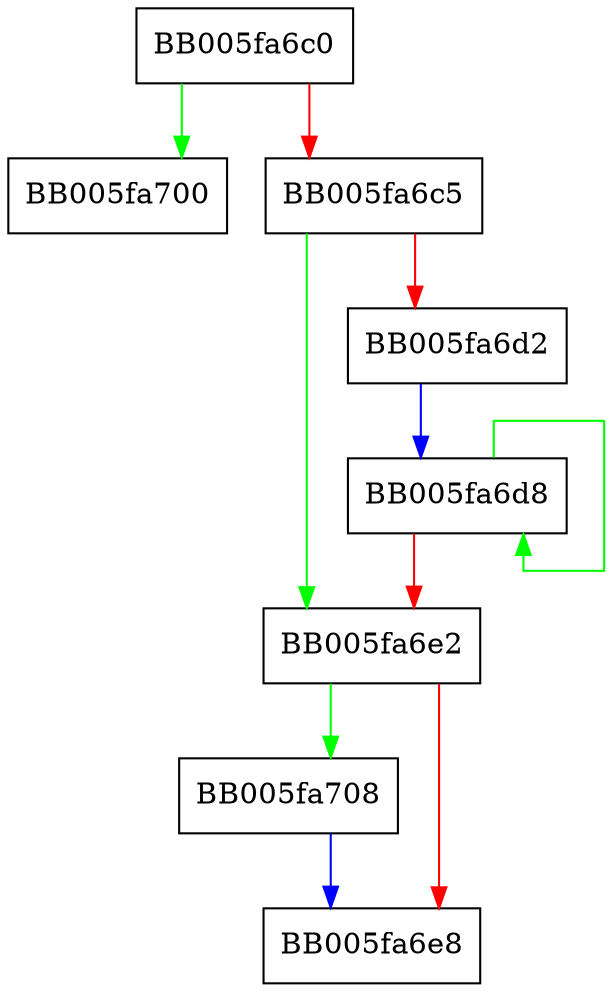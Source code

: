 digraph OSSL_PARAM_free {
  node [shape="box"];
  graph [splines=ortho];
  BB005fa6c0 -> BB005fa700 [color="green"];
  BB005fa6c0 -> BB005fa6c5 [color="red"];
  BB005fa6c5 -> BB005fa6e2 [color="green"];
  BB005fa6c5 -> BB005fa6d2 [color="red"];
  BB005fa6d2 -> BB005fa6d8 [color="blue"];
  BB005fa6d8 -> BB005fa6d8 [color="green"];
  BB005fa6d8 -> BB005fa6e2 [color="red"];
  BB005fa6e2 -> BB005fa708 [color="green"];
  BB005fa6e2 -> BB005fa6e8 [color="red"];
  BB005fa708 -> BB005fa6e8 [color="blue"];
}